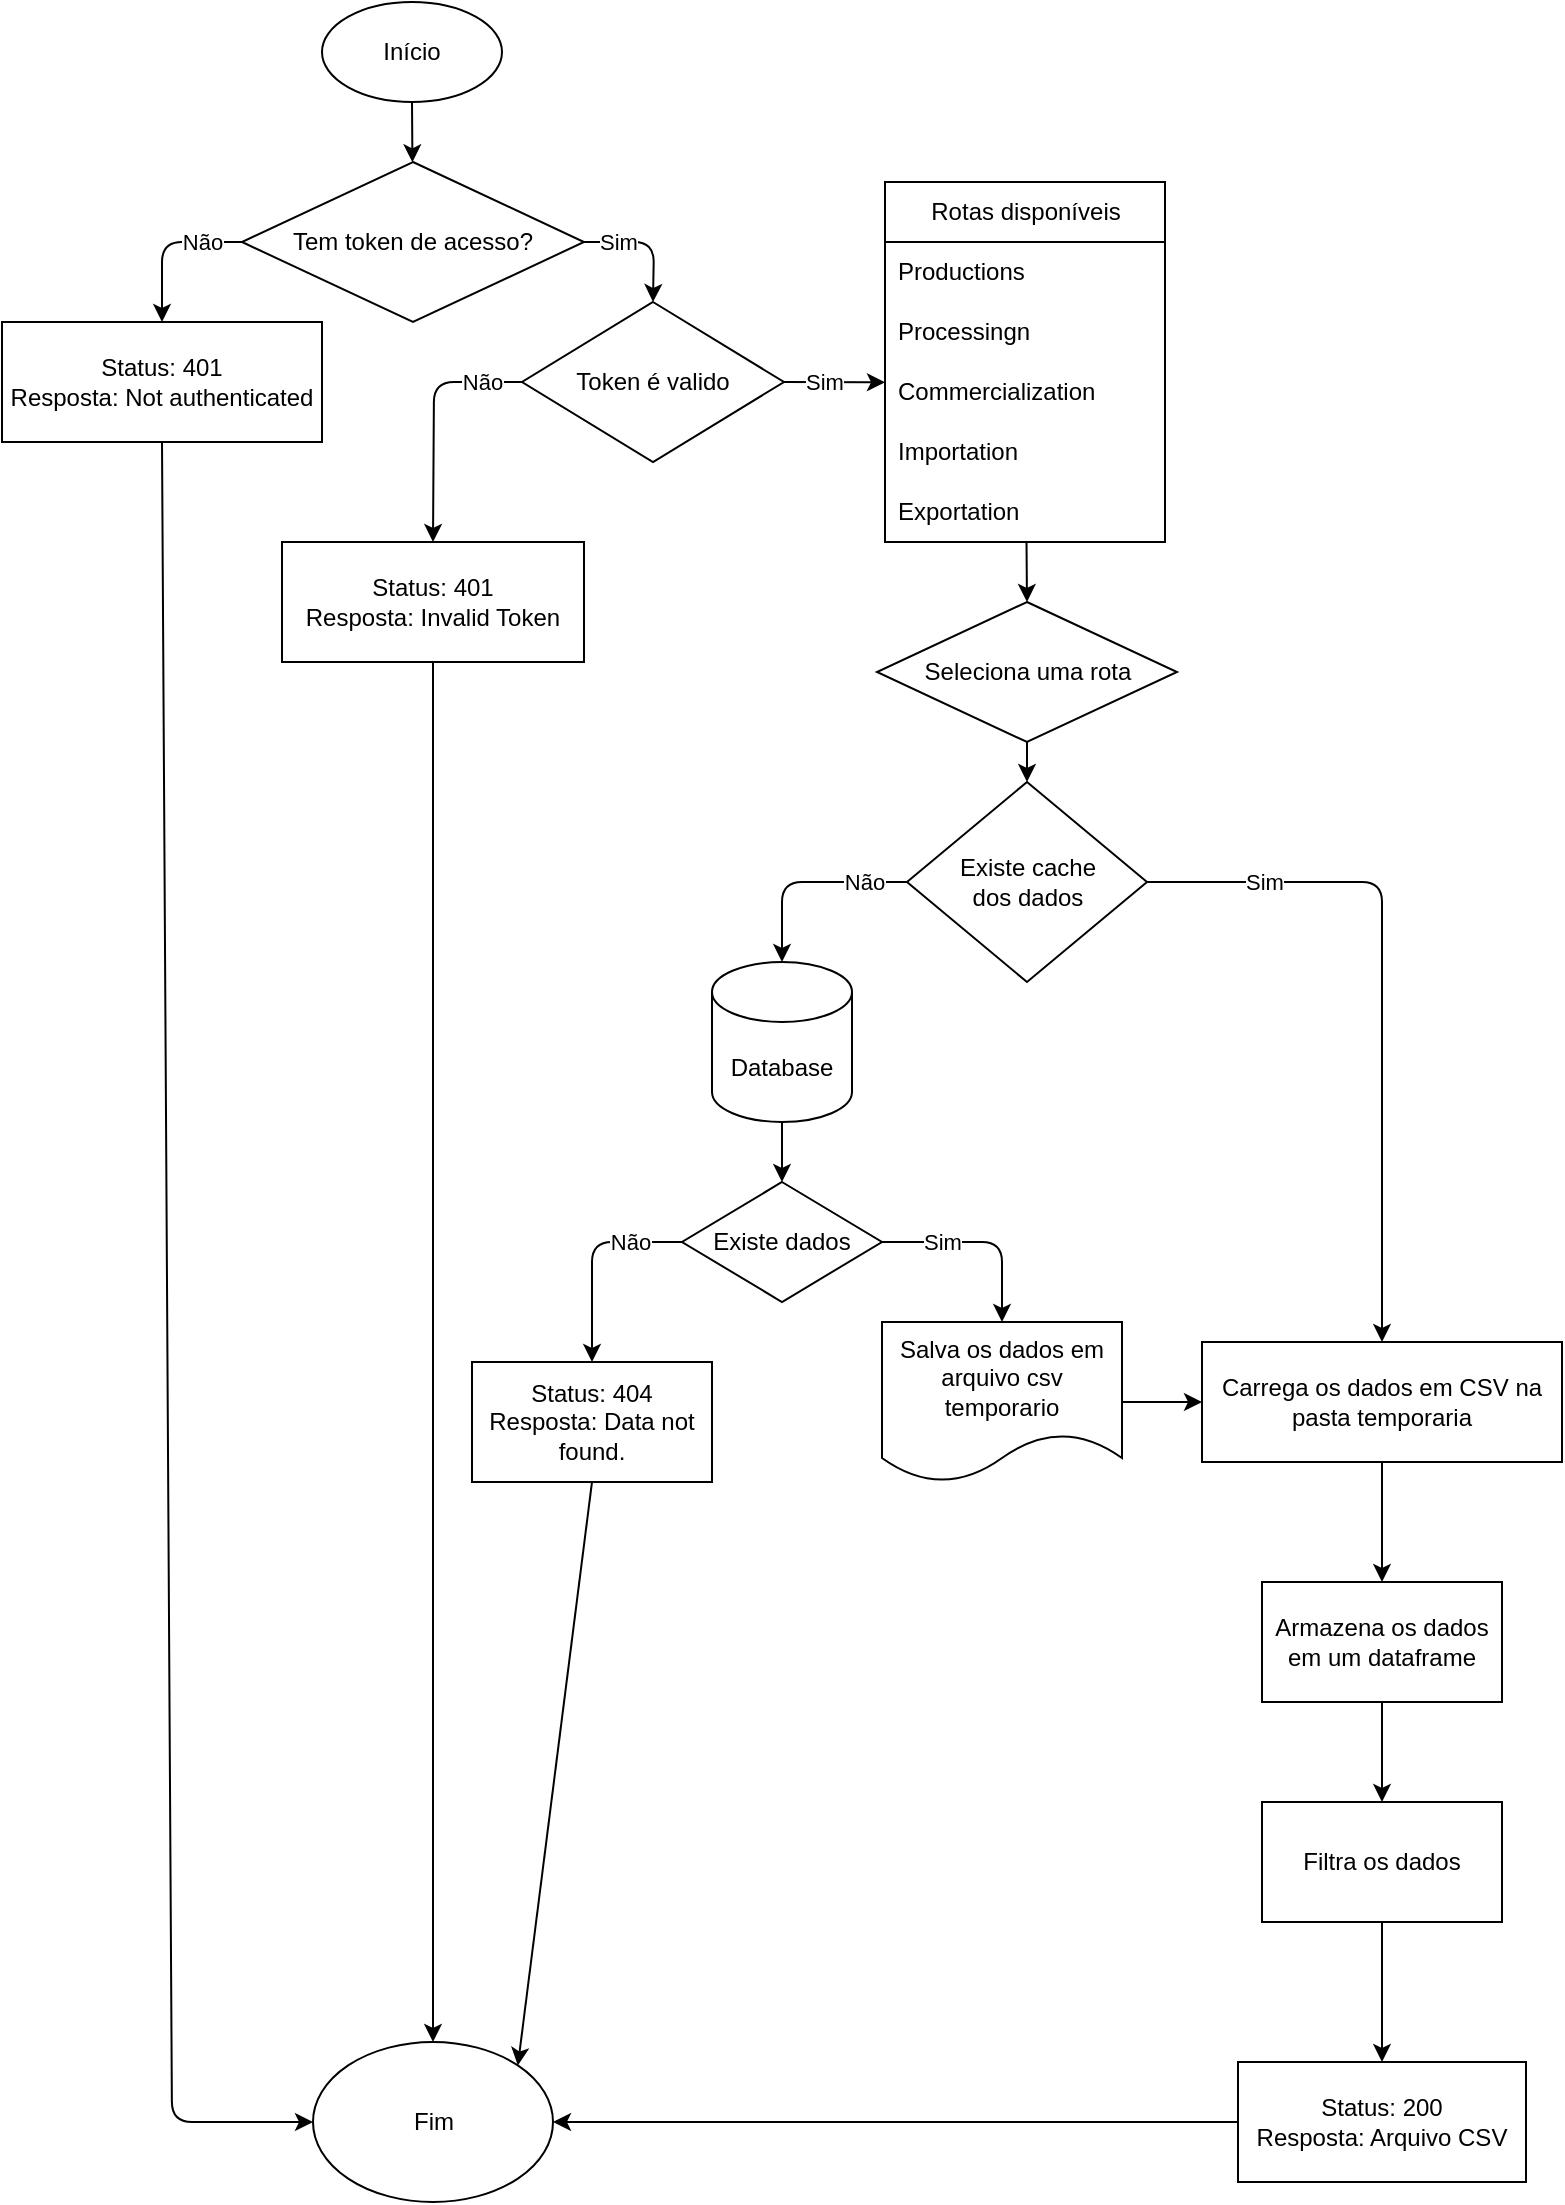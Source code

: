 <mxfile>
    <diagram id="R2jMfUKQVAuXKV3KdVqE" name="Página-1">
        <mxGraphModel dx="1853" dy="1113" grid="1" gridSize="10" guides="1" tooltips="1" connect="1" arrows="1" fold="1" page="1" pageScale="1" pageWidth="827" pageHeight="1169" math="0" shadow="0">
            <root>
                <mxCell id="0"/>
                <mxCell id="1" parent="0"/>
                <mxCell id="122" style="edgeStyle=none;html=1;exitX=0.5;exitY=1;exitDx=0;exitDy=0;" parent="1" source="55" target="56" edge="1">
                    <mxGeometry relative="1" as="geometry"/>
                </mxCell>
                <mxCell id="55" value="Início" style="ellipse;whiteSpace=wrap;html=1;" parent="1" vertex="1">
                    <mxGeometry x="170" y="10" width="90" height="50" as="geometry"/>
                </mxCell>
                <mxCell id="113" style="edgeStyle=none;html=1;exitX=0;exitY=0.5;exitDx=0;exitDy=0;entryX=0.5;entryY=0;entryDx=0;entryDy=0;" parent="1" source="56" target="59" edge="1">
                    <mxGeometry relative="1" as="geometry">
                        <Array as="points">
                            <mxPoint x="90" y="130"/>
                        </Array>
                    </mxGeometry>
                </mxCell>
                <mxCell id="114" value="Não" style="edgeLabel;html=1;align=center;verticalAlign=middle;resizable=0;points=[];" parent="113" vertex="1" connectable="0">
                    <mxGeometry x="-0.592" y="1" relative="1" as="geometry">
                        <mxPoint x="-4" y="-1" as="offset"/>
                    </mxGeometry>
                </mxCell>
                <mxCell id="115" style="edgeStyle=none;html=1;exitX=1;exitY=0.5;exitDx=0;exitDy=0;entryX=0.5;entryY=0;entryDx=0;entryDy=0;" parent="1" source="56" target="110" edge="1">
                    <mxGeometry relative="1" as="geometry">
                        <Array as="points">
                            <mxPoint x="336" y="130"/>
                        </Array>
                    </mxGeometry>
                </mxCell>
                <mxCell id="116" value="Sim" style="edgeLabel;html=1;align=center;verticalAlign=middle;resizable=0;points=[];" parent="115" vertex="1" connectable="0">
                    <mxGeometry x="-0.602" relative="1" as="geometry">
                        <mxPoint x="4" as="offset"/>
                    </mxGeometry>
                </mxCell>
                <mxCell id="56" value="Tem token de acesso?" style="rhombus;whiteSpace=wrap;html=1;" parent="1" vertex="1">
                    <mxGeometry x="130" y="90" width="171" height="80" as="geometry"/>
                </mxCell>
                <mxCell id="120" style="edgeStyle=none;html=1;exitX=0.5;exitY=1;exitDx=0;exitDy=0;entryX=0;entryY=0.5;entryDx=0;entryDy=0;" parent="1" source="59" target="119" edge="1">
                    <mxGeometry relative="1" as="geometry">
                        <Array as="points">
                            <mxPoint x="95" y="1070"/>
                        </Array>
                    </mxGeometry>
                </mxCell>
                <mxCell id="59" value="Status: 401&lt;br&gt;Resposta:&amp;nbsp;Not authenticated" style="rounded=0;whiteSpace=wrap;html=1;" parent="1" vertex="1">
                    <mxGeometry x="10" y="170" width="160" height="60" as="geometry"/>
                </mxCell>
                <mxCell id="117" style="edgeStyle=none;html=1;exitX=0;exitY=0.5;exitDx=0;exitDy=0;entryX=0.5;entryY=0;entryDx=0;entryDy=0;" parent="1" source="110" target="111" edge="1">
                    <mxGeometry relative="1" as="geometry">
                        <Array as="points">
                            <mxPoint x="226" y="200"/>
                        </Array>
                    </mxGeometry>
                </mxCell>
                <mxCell id="118" value="Não" style="edgeLabel;html=1;align=center;verticalAlign=middle;resizable=0;points=[];" parent="117" vertex="1" connectable="0">
                    <mxGeometry x="-0.308" relative="1" as="geometry">
                        <mxPoint x="23" as="offset"/>
                    </mxGeometry>
                </mxCell>
                <mxCell id="171" style="edgeStyle=none;html=1;exitX=1;exitY=0.5;exitDx=0;exitDy=0;entryX=0;entryY=0.339;entryDx=0;entryDy=0;entryPerimeter=0;" parent="1" source="110" target="126" edge="1">
                    <mxGeometry relative="1" as="geometry"/>
                </mxCell>
                <mxCell id="178" value="Sim" style="edgeLabel;html=1;align=center;verticalAlign=middle;resizable=0;points=[];" parent="171" vertex="1" connectable="0">
                    <mxGeometry x="-0.349" relative="1" as="geometry">
                        <mxPoint x="3" as="offset"/>
                    </mxGeometry>
                </mxCell>
                <mxCell id="110" value="Token é valido" style="rhombus;whiteSpace=wrap;html=1;" parent="1" vertex="1">
                    <mxGeometry x="270" y="160" width="131" height="80" as="geometry"/>
                </mxCell>
                <mxCell id="121" style="edgeStyle=none;html=1;exitX=0.5;exitY=1;exitDx=0;exitDy=0;entryX=0.5;entryY=0;entryDx=0;entryDy=0;" parent="1" source="111" target="119" edge="1">
                    <mxGeometry relative="1" as="geometry"/>
                </mxCell>
                <mxCell id="111" value="Status: 401&lt;br&gt;Resposta: Invalid Token" style="rounded=0;whiteSpace=wrap;html=1;" parent="1" vertex="1">
                    <mxGeometry x="150" y="280" width="151" height="60" as="geometry"/>
                </mxCell>
                <mxCell id="119" value="Fim" style="ellipse;whiteSpace=wrap;html=1;" parent="1" vertex="1">
                    <mxGeometry x="165.5" y="1030" width="120" height="80" as="geometry"/>
                </mxCell>
                <mxCell id="170" style="edgeStyle=none;html=1;entryX=0.5;entryY=0;entryDx=0;entryDy=0;" parent="1" source="123" target="141" edge="1">
                    <mxGeometry relative="1" as="geometry"/>
                </mxCell>
                <mxCell id="123" value="Rotas disponíveis" style="swimlane;fontStyle=0;childLayout=stackLayout;horizontal=1;startSize=30;horizontalStack=0;resizeParent=1;resizeParentMax=0;resizeLast=0;collapsible=1;marginBottom=0;whiteSpace=wrap;html=1;" parent="1" vertex="1">
                    <mxGeometry x="451.5" y="100" width="140" height="180" as="geometry">
                        <mxRectangle x="470" y="480" width="140" height="30" as="alternateBounds"/>
                    </mxGeometry>
                </mxCell>
                <mxCell id="124" value="&lt;span style=&quot;text-align: center;&quot;&gt;Productions&lt;/span&gt;" style="text;strokeColor=none;fillColor=none;align=left;verticalAlign=middle;spacingLeft=4;spacingRight=4;overflow=hidden;points=[[0,0.5],[1,0.5]];portConstraint=eastwest;rotatable=0;whiteSpace=wrap;html=1;" parent="123" vertex="1">
                    <mxGeometry y="30" width="140" height="30" as="geometry"/>
                </mxCell>
                <mxCell id="125" value="&lt;span style=&quot;text-align: center;&quot;&gt;Processingn&lt;/span&gt;" style="text;strokeColor=none;fillColor=none;align=left;verticalAlign=middle;spacingLeft=4;spacingRight=4;overflow=hidden;points=[[0,0.5],[1,0.5]];portConstraint=eastwest;rotatable=0;whiteSpace=wrap;html=1;" parent="123" vertex="1">
                    <mxGeometry y="60" width="140" height="30" as="geometry"/>
                </mxCell>
                <mxCell id="126" value="&lt;span style=&quot;text-align: center;&quot;&gt;Commercialization&lt;/span&gt;" style="text;strokeColor=none;fillColor=none;align=left;verticalAlign=middle;spacingLeft=4;spacingRight=4;overflow=hidden;points=[[0,0.5],[1,0.5]];portConstraint=eastwest;rotatable=0;whiteSpace=wrap;html=1;" parent="123" vertex="1">
                    <mxGeometry y="90" width="140" height="30" as="geometry"/>
                </mxCell>
                <mxCell id="138" value="&lt;span style=&quot;text-align: center;&quot;&gt;Importation&lt;/span&gt;" style="text;strokeColor=none;fillColor=none;align=left;verticalAlign=middle;spacingLeft=4;spacingRight=4;overflow=hidden;points=[[0,0.5],[1,0.5]];portConstraint=eastwest;rotatable=0;whiteSpace=wrap;html=1;" parent="123" vertex="1">
                    <mxGeometry y="120" width="140" height="30" as="geometry"/>
                </mxCell>
                <mxCell id="137" value="&lt;span style=&quot;text-align: center;&quot;&gt;Exportation&lt;/span&gt;" style="text;strokeColor=none;fillColor=none;align=left;verticalAlign=middle;spacingLeft=4;spacingRight=4;overflow=hidden;points=[[0,0.5],[1,0.5]];portConstraint=eastwest;rotatable=0;whiteSpace=wrap;html=1;" parent="123" vertex="1">
                    <mxGeometry y="150" width="140" height="30" as="geometry"/>
                </mxCell>
                <mxCell id="172" style="edgeStyle=none;html=1;exitX=0.5;exitY=1;exitDx=0;exitDy=0;entryX=0.5;entryY=0;entryDx=0;entryDy=0;" parent="1" source="141" target="155" edge="1">
                    <mxGeometry relative="1" as="geometry"/>
                </mxCell>
                <mxCell id="141" value="Seleciona uma rota" style="rhombus;whiteSpace=wrap;html=1;" parent="1" vertex="1">
                    <mxGeometry x="447.5" y="310" width="150" height="70" as="geometry"/>
                </mxCell>
                <mxCell id="147" style="edgeStyle=none;html=1;exitX=0.5;exitY=1;exitDx=0;exitDy=0;exitPerimeter=0;" parent="1" source="148" target="162" edge="1">
                    <mxGeometry relative="1" as="geometry"/>
                </mxCell>
                <mxCell id="148" value="Database" style="shape=cylinder3;whiteSpace=wrap;html=1;boundedLbl=1;backgroundOutline=1;size=15;" parent="1" vertex="1">
                    <mxGeometry x="365" y="490" width="70" height="80" as="geometry"/>
                </mxCell>
                <mxCell id="149" style="edgeStyle=none;html=1;exitX=0.5;exitY=1;exitDx=0;exitDy=0;" parent="1" source="150" target="166" edge="1">
                    <mxGeometry relative="1" as="geometry"/>
                </mxCell>
                <mxCell id="150" value="Filtra os dados" style="rounded=0;whiteSpace=wrap;html=1;" parent="1" vertex="1">
                    <mxGeometry x="640" y="910" width="120" height="60" as="geometry"/>
                </mxCell>
                <mxCell id="151" style="edgeStyle=none;html=1;exitX=0;exitY=0.5;exitDx=0;exitDy=0;entryX=0.5;entryY=0;entryDx=0;entryDy=0;entryPerimeter=0;" parent="1" source="155" target="148" edge="1">
                    <mxGeometry relative="1" as="geometry">
                        <Array as="points">
                            <mxPoint x="400" y="450"/>
                        </Array>
                    </mxGeometry>
                </mxCell>
                <mxCell id="152" value="Não" style="edgeLabel;html=1;align=center;verticalAlign=middle;resizable=0;points=[];" parent="151" vertex="1" connectable="0">
                    <mxGeometry x="-0.667" relative="1" as="geometry">
                        <mxPoint x="-5" as="offset"/>
                    </mxGeometry>
                </mxCell>
                <mxCell id="153" style="edgeStyle=none;html=1;exitX=1;exitY=0.5;exitDx=0;exitDy=0;entryX=0.5;entryY=0;entryDx=0;entryDy=0;" parent="1" source="155" target="179" edge="1">
                    <mxGeometry relative="1" as="geometry">
                        <mxPoint x="695.75" y="670" as="targetPoint"/>
                        <Array as="points">
                            <mxPoint x="700" y="450"/>
                        </Array>
                    </mxGeometry>
                </mxCell>
                <mxCell id="154" value="Sim" style="edgeLabel;html=1;align=center;verticalAlign=middle;resizable=0;points=[];" parent="153" vertex="1" connectable="0">
                    <mxGeometry x="-0.842" relative="1" as="geometry">
                        <mxPoint x="31" as="offset"/>
                    </mxGeometry>
                </mxCell>
                <mxCell id="155" value="Existe cache&lt;br&gt;dos dados" style="rhombus;whiteSpace=wrap;html=1;" parent="1" vertex="1">
                    <mxGeometry x="462.5" y="400" width="120" height="100" as="geometry"/>
                </mxCell>
                <mxCell id="156" style="edgeStyle=none;html=1;exitX=0.5;exitY=1;exitDx=0;exitDy=0;entryX=0.5;entryY=0;entryDx=0;entryDy=0;" parent="1" source="157" target="150" edge="1">
                    <mxGeometry relative="1" as="geometry"/>
                </mxCell>
                <mxCell id="157" value="Armazena os dados em um dataframe" style="rounded=0;whiteSpace=wrap;html=1;" parent="1" vertex="1">
                    <mxGeometry x="640" y="800" width="120" height="60" as="geometry"/>
                </mxCell>
                <mxCell id="158" style="edgeStyle=none;html=1;exitX=1;exitY=0.5;exitDx=0;exitDy=0;entryX=0.5;entryY=0;entryDx=0;entryDy=0;" parent="1" source="162" target="165" edge="1">
                    <mxGeometry relative="1" as="geometry">
                        <Array as="points">
                            <mxPoint x="510" y="630"/>
                        </Array>
                    </mxGeometry>
                </mxCell>
                <mxCell id="159" value="Sim" style="edgeLabel;html=1;align=center;verticalAlign=middle;resizable=0;points=[];" parent="158" vertex="1" connectable="0">
                    <mxGeometry x="-0.437" y="1" relative="1" as="geometry">
                        <mxPoint x="2" y="1" as="offset"/>
                    </mxGeometry>
                </mxCell>
                <mxCell id="160" style="edgeStyle=none;html=1;exitX=0;exitY=0.5;exitDx=0;exitDy=0;entryX=0.5;entryY=0;entryDx=0;entryDy=0;" parent="1" source="162" target="163" edge="1">
                    <mxGeometry relative="1" as="geometry">
                        <Array as="points">
                            <mxPoint x="305" y="630"/>
                        </Array>
                    </mxGeometry>
                </mxCell>
                <mxCell id="161" value="Não" style="edgeLabel;html=1;align=center;verticalAlign=middle;resizable=0;points=[];" parent="160" vertex="1" connectable="0">
                    <mxGeometry x="-0.386" y="-1" relative="1" as="geometry">
                        <mxPoint x="6" y="1" as="offset"/>
                    </mxGeometry>
                </mxCell>
                <mxCell id="162" value="Existe dados" style="rhombus;whiteSpace=wrap;html=1;" parent="1" vertex="1">
                    <mxGeometry x="350" y="600" width="100" height="60" as="geometry"/>
                </mxCell>
                <mxCell id="177" style="edgeStyle=none;html=1;exitX=0.5;exitY=1;exitDx=0;exitDy=0;entryX=1;entryY=0;entryDx=0;entryDy=0;" parent="1" source="163" target="119" edge="1">
                    <mxGeometry relative="1" as="geometry"/>
                </mxCell>
                <mxCell id="163" value="Status: 404&lt;br&gt;Resposta: Data not found." style="rounded=0;whiteSpace=wrap;html=1;" parent="1" vertex="1">
                    <mxGeometry x="245" y="690" width="120" height="60" as="geometry"/>
                </mxCell>
                <mxCell id="175" style="edgeStyle=none;html=1;exitX=1;exitY=0.5;exitDx=0;exitDy=0;entryX=0;entryY=0.5;entryDx=0;entryDy=0;" parent="1" source="165" target="179" edge="1">
                    <mxGeometry relative="1" as="geometry">
                        <mxPoint x="610" y="710" as="targetPoint"/>
                    </mxGeometry>
                </mxCell>
                <mxCell id="165" value="Salva os dados em arquivo csv temporario" style="shape=document;whiteSpace=wrap;html=1;boundedLbl=1;" parent="1" vertex="1">
                    <mxGeometry x="450" y="670" width="120" height="80" as="geometry"/>
                </mxCell>
                <mxCell id="176" style="edgeStyle=none;html=1;exitX=0;exitY=0.5;exitDx=0;exitDy=0;entryX=1;entryY=0.5;entryDx=0;entryDy=0;" parent="1" source="166" target="119" edge="1">
                    <mxGeometry relative="1" as="geometry"/>
                </mxCell>
                <mxCell id="166" value="Status: 200&lt;br&gt;Resposta: Arquivo CSV" style="rounded=0;whiteSpace=wrap;html=1;" parent="1" vertex="1">
                    <mxGeometry x="628" y="1040" width="144" height="60" as="geometry"/>
                </mxCell>
                <mxCell id="167" style="edgeStyle=none;html=1;exitX=0.5;exitY=1;exitDx=0;exitDy=0;" parent="1" source="179" target="157" edge="1">
                    <mxGeometry relative="1" as="geometry">
                        <mxPoint x="699.523" y="736.8" as="sourcePoint"/>
                    </mxGeometry>
                </mxCell>
                <mxCell id="179" value="Carrega os dados em CSV na pasta temporaria" style="rounded=0;whiteSpace=wrap;html=1;" parent="1" vertex="1">
                    <mxGeometry x="610" y="680" width="180" height="60" as="geometry"/>
                </mxCell>
            </root>
        </mxGraphModel>
    </diagram>
</mxfile>